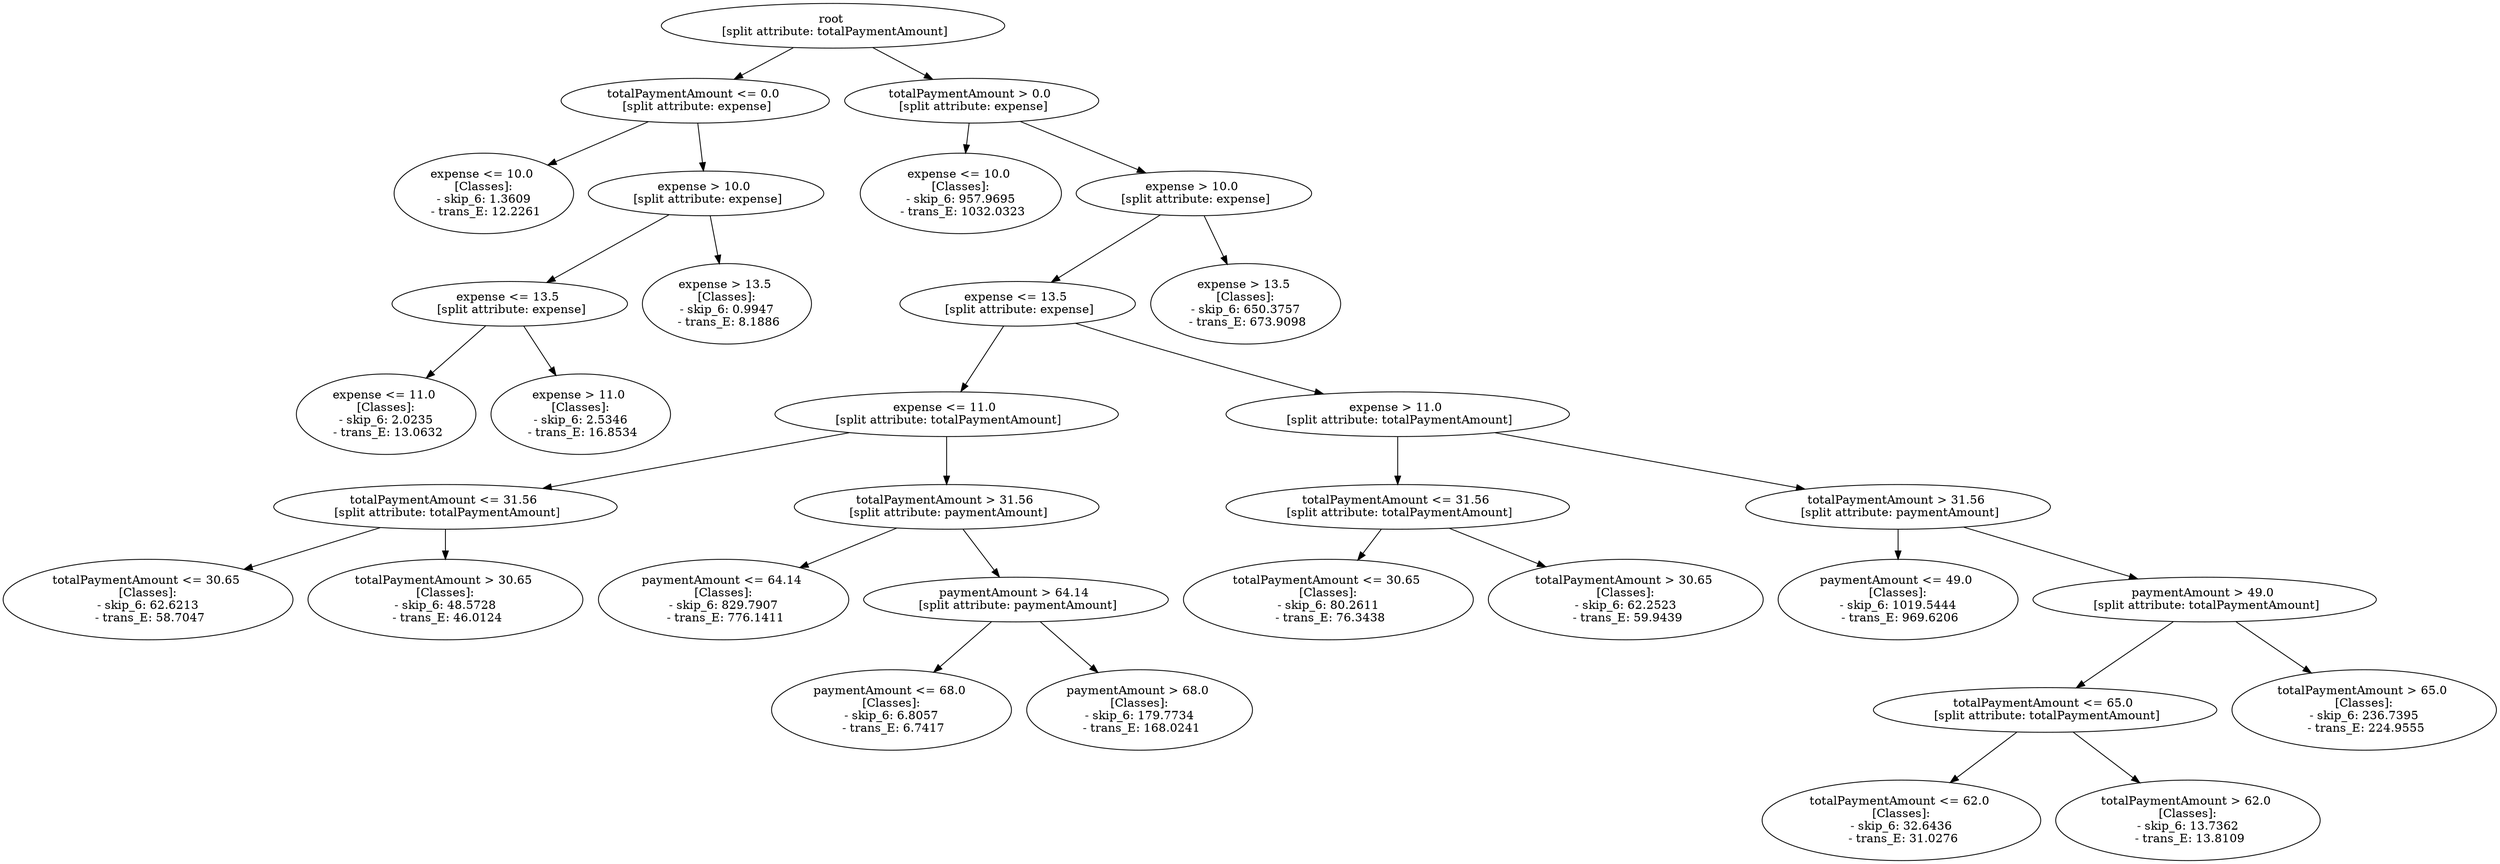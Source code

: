 // Road_Traffic_Fine_Management_Process-p_7-2
digraph "Road_Traffic_Fine_Management_Process-p_7-2" {
	"89cfd28c-848d-4f0e-be94-5c8723f69662" [label="root 
 [split attribute: totalPaymentAmount]"]
	"393ef114-1b41-4730-bd43-604fef0510e4" [label="totalPaymentAmount <= 0.0 
 [split attribute: expense]"]
	"89cfd28c-848d-4f0e-be94-5c8723f69662" -> "393ef114-1b41-4730-bd43-604fef0510e4"
	"4707ecda-8138-468c-9b52-7e2e365e7317" [label="expense <= 10.0 
 [Classes]: 
 - skip_6: 1.3609 
 - trans_E: 12.2261"]
	"393ef114-1b41-4730-bd43-604fef0510e4" -> "4707ecda-8138-468c-9b52-7e2e365e7317"
	"7b289c81-4a55-48a1-ba2a-6774922e5876" [label="expense > 10.0 
 [split attribute: expense]"]
	"393ef114-1b41-4730-bd43-604fef0510e4" -> "7b289c81-4a55-48a1-ba2a-6774922e5876"
	"e6bea372-7f3d-40ef-a228-c60eec619d80" [label="expense <= 13.5 
 [split attribute: expense]"]
	"7b289c81-4a55-48a1-ba2a-6774922e5876" -> "e6bea372-7f3d-40ef-a228-c60eec619d80"
	"9c521aad-e0ef-4112-9e8c-9931348b4d1e" [label="expense <= 11.0 
 [Classes]: 
 - skip_6: 2.0235 
 - trans_E: 13.0632"]
	"e6bea372-7f3d-40ef-a228-c60eec619d80" -> "9c521aad-e0ef-4112-9e8c-9931348b4d1e"
	"add908a2-b135-4cb1-88e2-2976f88683a5" [label="expense > 11.0 
 [Classes]: 
 - skip_6: 2.5346 
 - trans_E: 16.8534"]
	"e6bea372-7f3d-40ef-a228-c60eec619d80" -> "add908a2-b135-4cb1-88e2-2976f88683a5"
	"69b8bedb-bf52-4043-b87a-bcd198620cfb" [label="expense > 13.5 
 [Classes]: 
 - skip_6: 0.9947 
 - trans_E: 8.1886"]
	"7b289c81-4a55-48a1-ba2a-6774922e5876" -> "69b8bedb-bf52-4043-b87a-bcd198620cfb"
	"95d6477a-9f51-403b-ad4f-dda6545cc865" [label="totalPaymentAmount > 0.0 
 [split attribute: expense]"]
	"89cfd28c-848d-4f0e-be94-5c8723f69662" -> "95d6477a-9f51-403b-ad4f-dda6545cc865"
	"7acbfccb-e7a6-4fc9-b2db-483d00aa9f47" [label="expense <= 10.0 
 [Classes]: 
 - skip_6: 957.9695 
 - trans_E: 1032.0323"]
	"95d6477a-9f51-403b-ad4f-dda6545cc865" -> "7acbfccb-e7a6-4fc9-b2db-483d00aa9f47"
	"4b1ced74-6f12-4b87-820f-83341b8bcdff" [label="expense > 10.0 
 [split attribute: expense]"]
	"95d6477a-9f51-403b-ad4f-dda6545cc865" -> "4b1ced74-6f12-4b87-820f-83341b8bcdff"
	"c55cfb3e-6606-491f-a757-94689b3865ea" [label="expense <= 13.5 
 [split attribute: expense]"]
	"4b1ced74-6f12-4b87-820f-83341b8bcdff" -> "c55cfb3e-6606-491f-a757-94689b3865ea"
	"245ffaa7-13ec-4745-a104-ad3ca8217bd4" [label="expense <= 11.0 
 [split attribute: totalPaymentAmount]"]
	"c55cfb3e-6606-491f-a757-94689b3865ea" -> "245ffaa7-13ec-4745-a104-ad3ca8217bd4"
	"42fb8e02-49b0-4bb2-b47b-7547dd7e0e93" [label="totalPaymentAmount <= 31.56 
 [split attribute: totalPaymentAmount]"]
	"245ffaa7-13ec-4745-a104-ad3ca8217bd4" -> "42fb8e02-49b0-4bb2-b47b-7547dd7e0e93"
	"77e9d7c1-3fdd-4e1d-b7f5-7a12f9a8d7f9" [label="totalPaymentAmount <= 30.65 
 [Classes]: 
 - skip_6: 62.6213 
 - trans_E: 58.7047"]
	"42fb8e02-49b0-4bb2-b47b-7547dd7e0e93" -> "77e9d7c1-3fdd-4e1d-b7f5-7a12f9a8d7f9"
	"741be1e0-966f-4e87-a749-ea21118915cc" [label="totalPaymentAmount > 30.65 
 [Classes]: 
 - skip_6: 48.5728 
 - trans_E: 46.0124"]
	"42fb8e02-49b0-4bb2-b47b-7547dd7e0e93" -> "741be1e0-966f-4e87-a749-ea21118915cc"
	"b41855ea-faf1-40ab-b0d3-c616b89dffbe" [label="totalPaymentAmount > 31.56 
 [split attribute: paymentAmount]"]
	"245ffaa7-13ec-4745-a104-ad3ca8217bd4" -> "b41855ea-faf1-40ab-b0d3-c616b89dffbe"
	"d394f580-3700-42b0-b17e-8926f52ce18b" [label="paymentAmount <= 64.14 
 [Classes]: 
 - skip_6: 829.7907 
 - trans_E: 776.1411"]
	"b41855ea-faf1-40ab-b0d3-c616b89dffbe" -> "d394f580-3700-42b0-b17e-8926f52ce18b"
	"56e7abe8-dce3-4b61-97ca-8d17bddfabf6" [label="paymentAmount > 64.14 
 [split attribute: paymentAmount]"]
	"b41855ea-faf1-40ab-b0d3-c616b89dffbe" -> "56e7abe8-dce3-4b61-97ca-8d17bddfabf6"
	"6ca85a2e-5c5c-49bf-a1c6-5db7150a4a9d" [label="paymentAmount <= 68.0 
 [Classes]: 
 - skip_6: 6.8057 
 - trans_E: 6.7417"]
	"56e7abe8-dce3-4b61-97ca-8d17bddfabf6" -> "6ca85a2e-5c5c-49bf-a1c6-5db7150a4a9d"
	"6f4d3747-3c1f-42e6-a976-ede33214dbb0" [label="paymentAmount > 68.0 
 [Classes]: 
 - skip_6: 179.7734 
 - trans_E: 168.0241"]
	"56e7abe8-dce3-4b61-97ca-8d17bddfabf6" -> "6f4d3747-3c1f-42e6-a976-ede33214dbb0"
	"485cb3f8-6618-4cf9-881a-9c8adbd18607" [label="expense > 11.0 
 [split attribute: totalPaymentAmount]"]
	"c55cfb3e-6606-491f-a757-94689b3865ea" -> "485cb3f8-6618-4cf9-881a-9c8adbd18607"
	"fe1b0eb9-2949-4eaf-9b0e-cebd038f90b8" [label="totalPaymentAmount <= 31.56 
 [split attribute: totalPaymentAmount]"]
	"485cb3f8-6618-4cf9-881a-9c8adbd18607" -> "fe1b0eb9-2949-4eaf-9b0e-cebd038f90b8"
	"1feb7efe-d67f-4590-9538-1b5a8c29334b" [label="totalPaymentAmount <= 30.65 
 [Classes]: 
 - skip_6: 80.2611 
 - trans_E: 76.3438"]
	"fe1b0eb9-2949-4eaf-9b0e-cebd038f90b8" -> "1feb7efe-d67f-4590-9538-1b5a8c29334b"
	"b8999602-9dcf-488b-8acd-502df054fbf3" [label="totalPaymentAmount > 30.65 
 [Classes]: 
 - skip_6: 62.2523 
 - trans_E: 59.9439"]
	"fe1b0eb9-2949-4eaf-9b0e-cebd038f90b8" -> "b8999602-9dcf-488b-8acd-502df054fbf3"
	"620c7087-589a-4689-94ce-ead006a14841" [label="totalPaymentAmount > 31.56 
 [split attribute: paymentAmount]"]
	"485cb3f8-6618-4cf9-881a-9c8adbd18607" -> "620c7087-589a-4689-94ce-ead006a14841"
	"16a54f2e-c167-42e2-84fb-d4094694e6fe" [label="paymentAmount <= 49.0 
 [Classes]: 
 - skip_6: 1019.5444 
 - trans_E: 969.6206"]
	"620c7087-589a-4689-94ce-ead006a14841" -> "16a54f2e-c167-42e2-84fb-d4094694e6fe"
	"7adc9041-163f-4e54-8e5a-df004a1e8059" [label="paymentAmount > 49.0 
 [split attribute: totalPaymentAmount]"]
	"620c7087-589a-4689-94ce-ead006a14841" -> "7adc9041-163f-4e54-8e5a-df004a1e8059"
	"75aee1a7-6fd8-415b-ab8e-3b00a124730d" [label="totalPaymentAmount <= 65.0 
 [split attribute: totalPaymentAmount]"]
	"7adc9041-163f-4e54-8e5a-df004a1e8059" -> "75aee1a7-6fd8-415b-ab8e-3b00a124730d"
	"3e72051a-9eb2-429b-8127-a8eef8ba555a" [label="totalPaymentAmount <= 62.0 
 [Classes]: 
 - skip_6: 32.6436 
 - trans_E: 31.0276"]
	"75aee1a7-6fd8-415b-ab8e-3b00a124730d" -> "3e72051a-9eb2-429b-8127-a8eef8ba555a"
	"53e03fd0-714f-49b6-a925-ba4b435d8ab5" [label="totalPaymentAmount > 62.0 
 [Classes]: 
 - skip_6: 13.7362 
 - trans_E: 13.8109"]
	"75aee1a7-6fd8-415b-ab8e-3b00a124730d" -> "53e03fd0-714f-49b6-a925-ba4b435d8ab5"
	"fe6d8f2d-53da-48a6-ade2-7afbcecd5967" [label="totalPaymentAmount > 65.0 
 [Classes]: 
 - skip_6: 236.7395 
 - trans_E: 224.9555"]
	"7adc9041-163f-4e54-8e5a-df004a1e8059" -> "fe6d8f2d-53da-48a6-ade2-7afbcecd5967"
	"8a336dcd-f9f3-4c1d-a50c-57bb6891186f" [label="expense > 13.5 
 [Classes]: 
 - skip_6: 650.3757 
 - trans_E: 673.9098"]
	"4b1ced74-6f12-4b87-820f-83341b8bcdff" -> "8a336dcd-f9f3-4c1d-a50c-57bb6891186f"
}
